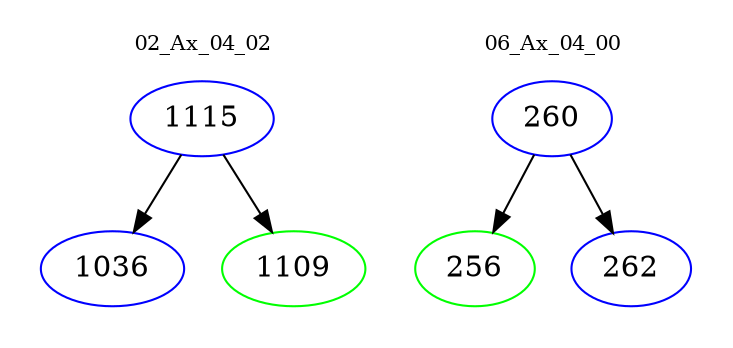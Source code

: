 digraph{
subgraph cluster_0 {
color = white
label = "02_Ax_04_02";
fontsize=10;
T0_1115 [label="1115", color="blue"]
T0_1115 -> T0_1036 [color="black"]
T0_1036 [label="1036", color="blue"]
T0_1115 -> T0_1109 [color="black"]
T0_1109 [label="1109", color="green"]
}
subgraph cluster_1 {
color = white
label = "06_Ax_04_00";
fontsize=10;
T1_260 [label="260", color="blue"]
T1_260 -> T1_256 [color="black"]
T1_256 [label="256", color="green"]
T1_260 -> T1_262 [color="black"]
T1_262 [label="262", color="blue"]
}
}
